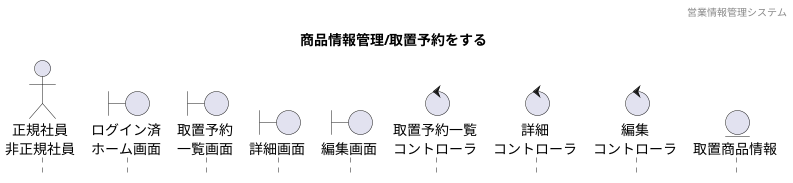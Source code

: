 @startuml ../../images/取置予約管理/取置予約管理_編集

hide footbox
header 営業情報管理システム
title 商品情報管理/取置予約をする

' actor "" as a
actor "正規社員\n非正規社員" as a1

' boundary "" as b
boundary "ログイン済\nホーム画面" as b1
boundary "取置予約\n一覧画面" as b2
boundary "詳細画面" as b3
boundary "編集画面" as b4

' control "" as c
control "取置予約一覧\nコントローラ" as c1
control "詳細\nコントローラ" as c2
control "編集\nコントローラ" as c3

' entity "" as e
entity "取置商品情報" as e1

@enduml